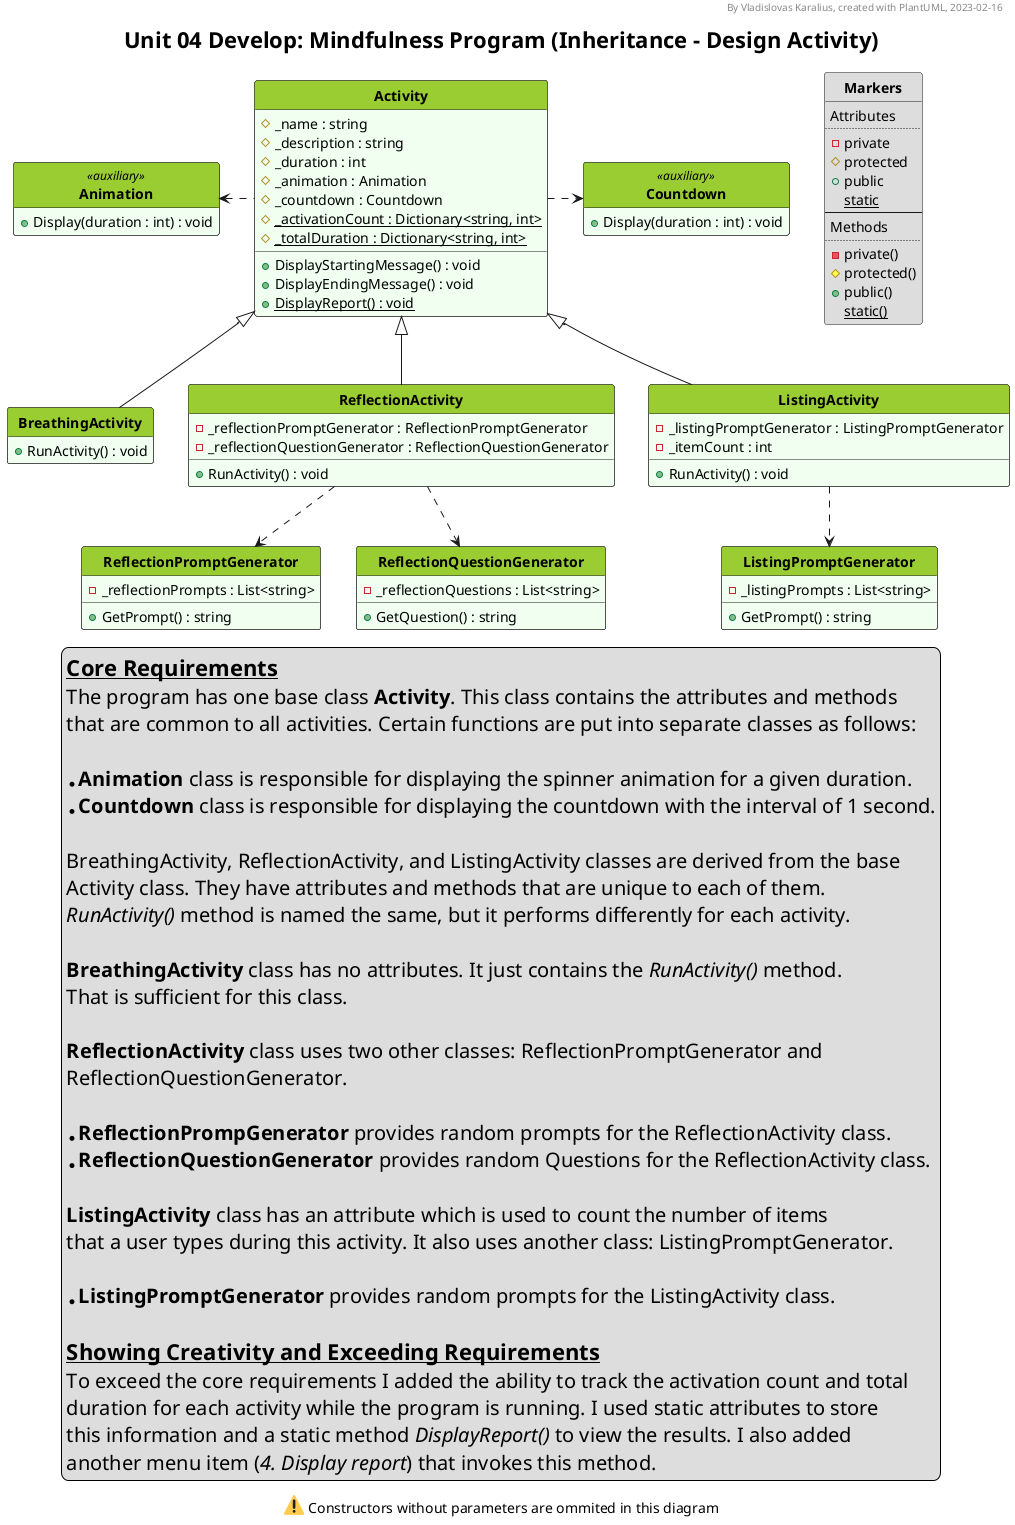 @startuml UML_diagram

'--Formatting options--
hide circle
hide empty members
'skinparam classAttributeIconSize 0
skinparam style strictuml
'skinparam groupInheritance 2
'skinparam linetype ortho
'skinparam Nodesep 15
'skinparam Ranksep 25
'left to right direction

'--Styling--
'skinparam BackgroundColor White/LightGreen
skinparam TitleFontSize 22

<style>
classDiagram {
  class {
    '-attributes and methods-
    'FontSize 14
    'FontColor black
    'BackgroundColor #fefece
    BackgroundColor #f0fff0
    'RoundCorner 0
    '-class name-
    header {
      'FontSize 12
      'FontColor Black
      FontStyle bold
      BackgroundColor YellowGreen
    }
  }
  note {
    BackgroundColor Yellow
  }
  legend {
    FontSize 20
  }
</style>

'--Header, title, caption--
header By Vladislovas Karalius, created with PlantUML, 2023-02-16
title Unit 04 Develop: Mindfulness Program (Inheritance - Design Activity)
caption <:warning:> Constructors without parameters are ommited in this diagram

' Dummy class that explains visibility symbols
class Markers #dddddd {
Attributes
..
- private
# protected
+ public
{static} static
--
Methods
..
- private()
# protected()
+ public()
{static} static()
}

'--Main--
class Activity {
  # _name : string
  # _description : string
  # _duration : int
  # _animation : Animation
  # _countdown : Countdown
  # {static} _activationCount : Dictionary<string, int>
  # {static} _totalDuration : Dictionary<string, int>
  + DisplayStartingMessage() : void
  + DisplayEndingMessage() : void
  + {static} DisplayReport() : void
}

class BreathingActivity {
  + RunActivity() : void
}

class ReflectionActivity {
  - _reflectionPromptGenerator : ReflectionPromptGenerator
  - _reflectionQuestionGenerator : ReflectionQuestionGenerator
  + RunActivity() : void
}

class ListingActivity {
  - _listingPromptGenerator : ListingPromptGenerator
  - _itemCount : int
  + RunActivity() : void
}

class ReflectionPromptGenerator {
  - _reflectionPrompts : List<string>
  + GetPrompt() : string
}

class ReflectionQuestionGenerator {
  - _reflectionQuestions : List<string>
  + GetQuestion() : string
}

class ListingPromptGenerator {
  - _listingPrompts : List<string>
  + GetPrompt() : string
}

class Animation <<auxiliary>> {
  + Display(duration : int) : void
}

class Countdown <<auxiliary>> {
  + Display(duration : int) : void
}

Activity <|-- BreathingActivity
Activity <|-- ReflectionActivity
Activity <|-- ListingActivity
ReflectionActivity ..> ReflectionPromptGenerator
ReflectionActivity ..> ReflectionQuestionGenerator
ListingActivity ..> ListingPromptGenerator
Activity .left.> Animation
Activity .right.> Countdown

'--Description--
legend bottom
<size:22>__**Core Requirements**__
The program has one base class **Activity**. This class contains the attributes and methods
that are common to all activities. Certain functions are put into separate classes as follows:

* **Animation** class is responsible for displaying the spinner animation for a given duration.
* **Countdown** class is responsible for displaying the countdown with the interval of 1 second.

BreathingActivity, ReflectionActivity, and ListingActivity classes are derived from the base
Activity class. They have attributes and methods that are unique to each of them.
//RunActivity()// method is named the same, but it performs differently for each activity.

**BreathingActivity** class has no attributes. It just contains the //RunActivity()// method.
That is sufficient for this class.

**ReflectionActivity** class uses two other classes: ReflectionPromptGenerator and
ReflectionQuestionGenerator.

* **ReflectionPrompGenerator** provides random prompts for the ReflectionActivity class.
* **ReflectionQuestionGenerator** provides random Questions for the ReflectionActivity class.

**ListingActivity** class has an attribute which is used to count the number of items
that a user types during this activity. It also uses another class: ListingPromptGenerator.

* **ListingPromptGenerator** provides random prompts for the ListingActivity class.

<size:22>__**Showing Creativity and Exceeding Requirements**__
To exceed the core requirements I added the ability to track the activation count and total
duration for each activity while the program is running. I used static attributes to store
this information and a static method //DisplayReport()// to view the results. I also added
another menu item (//4. Display report//) that invokes this method.
endlegend

@enduml